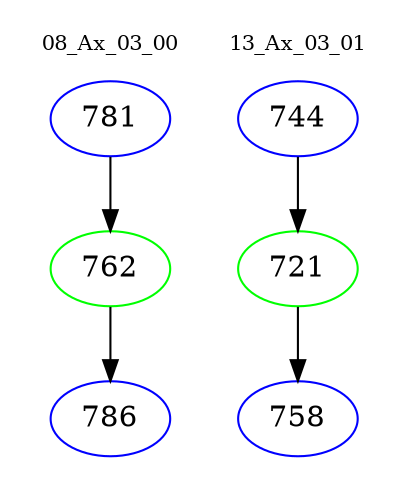 digraph{
subgraph cluster_0 {
color = white
label = "08_Ax_03_00";
fontsize=10;
T0_781 [label="781", color="blue"]
T0_781 -> T0_762 [color="black"]
T0_762 [label="762", color="green"]
T0_762 -> T0_786 [color="black"]
T0_786 [label="786", color="blue"]
}
subgraph cluster_1 {
color = white
label = "13_Ax_03_01";
fontsize=10;
T1_744 [label="744", color="blue"]
T1_744 -> T1_721 [color="black"]
T1_721 [label="721", color="green"]
T1_721 -> T1_758 [color="black"]
T1_758 [label="758", color="blue"]
}
}
